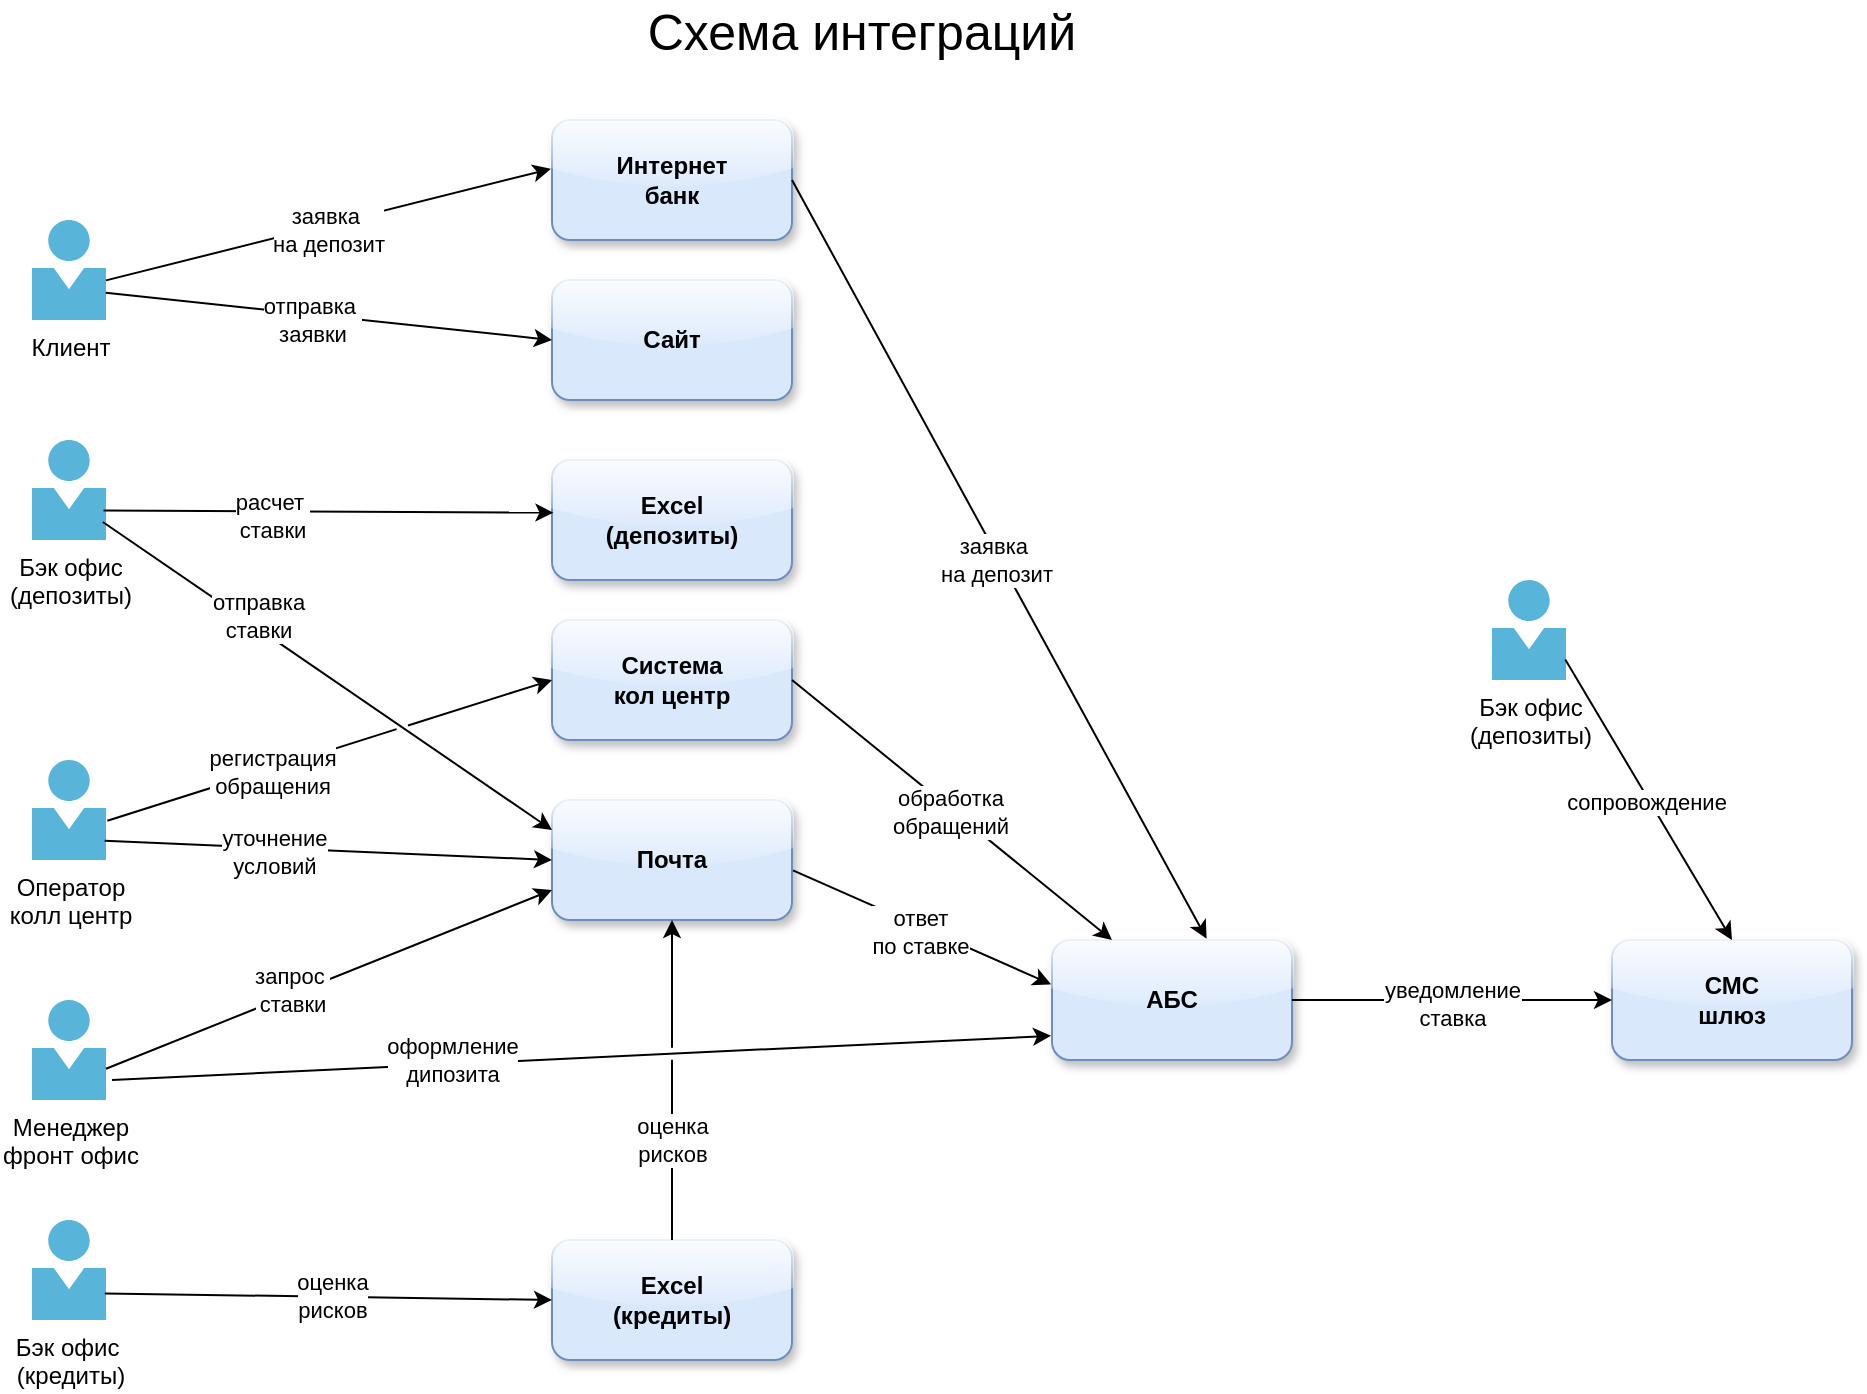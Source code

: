 <mxfile version="27.0.9">
  <diagram name="Страница — 1" id="SAPUwV6js8_9xhBfGVLV">
    <mxGraphModel dx="1426" dy="2010" grid="1" gridSize="10" guides="1" tooltips="1" connect="1" arrows="1" fold="1" page="1" pageScale="1" pageWidth="827" pageHeight="1169" math="0" shadow="0">
      <root>
        <mxCell id="0" />
        <mxCell id="1" parent="0" />
        <mxCell id="8m5L8EQ1R43HJl12Fjjr-10" value="Клиент" style="image;sketch=0;aspect=fixed;html=1;points=[];align=center;fontSize=12;image=img/lib/mscae/Person.svg;" vertex="1" parent="1">
          <mxGeometry x="80" y="60" width="37" height="50" as="geometry" />
        </mxCell>
        <mxCell id="8m5L8EQ1R43HJl12Fjjr-11" value="Оператор&lt;div&gt;колл центр&lt;/div&gt;" style="image;sketch=0;aspect=fixed;html=1;points=[];align=center;fontSize=12;image=img/lib/mscae/Person.svg;" vertex="1" parent="1">
          <mxGeometry x="80" y="330" width="37" height="50" as="geometry" />
        </mxCell>
        <mxCell id="8m5L8EQ1R43HJl12Fjjr-12" value="Менеджер&lt;div&gt;фронт офис&lt;/div&gt;&lt;div&gt;&lt;br&gt;&lt;/div&gt;" style="image;sketch=0;aspect=fixed;html=1;points=[];align=center;fontSize=12;image=img/lib/mscae/Person.svg;" vertex="1" parent="1">
          <mxGeometry x="80" y="450" width="37" height="50" as="geometry" />
        </mxCell>
        <mxCell id="8m5L8EQ1R43HJl12Fjjr-13" value="Бэк офис&lt;div&gt;(депозиты)&lt;/div&gt;" style="image;sketch=0;aspect=fixed;html=1;points=[];align=center;fontSize=12;image=img/lib/mscae/Person.svg;" vertex="1" parent="1">
          <mxGeometry x="80" y="170" width="37" height="50" as="geometry" />
        </mxCell>
        <mxCell id="8m5L8EQ1R43HJl12Fjjr-14" value="Бэк офис&amp;nbsp;&lt;div&gt;(кредиты)&lt;/div&gt;" style="image;sketch=0;aspect=fixed;html=1;points=[];align=center;fontSize=12;image=img/lib/mscae/Person.svg;" vertex="1" parent="1">
          <mxGeometry x="80" y="560" width="37" height="50" as="geometry" />
        </mxCell>
        <mxCell id="8m5L8EQ1R43HJl12Fjjr-15" value="Интернет&lt;div&gt;банк&lt;/div&gt;" style="rounded=1;whiteSpace=wrap;html=1;fillColor=#dae8fc;strokeColor=#6c8ebf;shadow=1;glass=1;fontStyle=1" vertex="1" parent="1">
          <mxGeometry x="340" y="10" width="120" height="60" as="geometry" />
        </mxCell>
        <mxCell id="8m5L8EQ1R43HJl12Fjjr-17" value="Сайт" style="rounded=1;whiteSpace=wrap;html=1;fillColor=#dae8fc;strokeColor=#6c8ebf;shadow=1;glass=1;fontStyle=1" vertex="1" parent="1">
          <mxGeometry x="340" y="90" width="120" height="60" as="geometry" />
        </mxCell>
        <mxCell id="8m5L8EQ1R43HJl12Fjjr-21" value="" style="endArrow=classic;html=1;rounded=0;exitX=1;exitY=0.604;exitDx=0;exitDy=0;exitPerimeter=0;entryX=-0.005;entryY=0.407;entryDx=0;entryDy=0;entryPerimeter=0;" edge="1" parent="1" source="8m5L8EQ1R43HJl12Fjjr-10" target="8m5L8EQ1R43HJl12Fjjr-15">
          <mxGeometry width="50" height="50" relative="1" as="geometry">
            <mxPoint x="420" y="150" as="sourcePoint" />
            <mxPoint x="470" y="100" as="targetPoint" />
          </mxGeometry>
        </mxCell>
        <mxCell id="8m5L8EQ1R43HJl12Fjjr-24" value="заявка&amp;nbsp;&lt;div&gt;на депозит&lt;/div&gt;" style="edgeLabel;html=1;align=center;verticalAlign=middle;resizable=0;points=[];" vertex="1" connectable="0" parent="8m5L8EQ1R43HJl12Fjjr-21">
          <mxGeometry x="-0.004" y="-2" relative="1" as="geometry">
            <mxPoint as="offset" />
          </mxGeometry>
        </mxCell>
        <mxCell id="8m5L8EQ1R43HJl12Fjjr-22" value="" style="endArrow=classic;html=1;rounded=0;exitX=0.997;exitY=0.728;exitDx=0;exitDy=0;exitPerimeter=0;entryX=0;entryY=0.5;entryDx=0;entryDy=0;" edge="1" parent="1" source="8m5L8EQ1R43HJl12Fjjr-10" target="8m5L8EQ1R43HJl12Fjjr-17">
          <mxGeometry width="50" height="50" relative="1" as="geometry">
            <mxPoint x="220" y="115" as="sourcePoint" />
            <mxPoint x="431" y="70" as="targetPoint" />
          </mxGeometry>
        </mxCell>
        <mxCell id="8m5L8EQ1R43HJl12Fjjr-25" value="отправка&amp;nbsp;&lt;div&gt;заявки&lt;/div&gt;" style="edgeLabel;html=1;align=center;verticalAlign=middle;resizable=0;points=[];" vertex="1" connectable="0" parent="8m5L8EQ1R43HJl12Fjjr-22">
          <mxGeometry x="-0.01" y="-2" relative="1" as="geometry">
            <mxPoint x="-7" as="offset" />
          </mxGeometry>
        </mxCell>
        <mxCell id="8m5L8EQ1R43HJl12Fjjr-26" value="АБС" style="rounded=1;whiteSpace=wrap;html=1;fillColor=#dae8fc;strokeColor=#6c8ebf;shadow=1;glass=1;fontStyle=1" vertex="1" parent="1">
          <mxGeometry x="590" y="420" width="120" height="60" as="geometry" />
        </mxCell>
        <mxCell id="8m5L8EQ1R43HJl12Fjjr-27" value="" style="endArrow=classic;html=1;rounded=0;exitX=1;exitY=0.5;exitDx=0;exitDy=0;entryX=0.644;entryY=-0.011;entryDx=0;entryDy=0;entryPerimeter=0;" edge="1" parent="1" source="8m5L8EQ1R43HJl12Fjjr-15" target="8m5L8EQ1R43HJl12Fjjr-26">
          <mxGeometry width="50" height="50" relative="1" as="geometry">
            <mxPoint x="300" y="95" as="sourcePoint" />
            <mxPoint x="511" y="50" as="targetPoint" />
          </mxGeometry>
        </mxCell>
        <mxCell id="8m5L8EQ1R43HJl12Fjjr-28" value="заявка&amp;nbsp;&lt;div&gt;на депозит&lt;/div&gt;" style="edgeLabel;html=1;align=center;verticalAlign=middle;resizable=0;points=[];" vertex="1" connectable="0" parent="8m5L8EQ1R43HJl12Fjjr-27">
          <mxGeometry x="-0.004" y="-2" relative="1" as="geometry">
            <mxPoint as="offset" />
          </mxGeometry>
        </mxCell>
        <mxCell id="8m5L8EQ1R43HJl12Fjjr-29" value="Почта" style="rounded=1;whiteSpace=wrap;html=1;fillColor=#dae8fc;strokeColor=#6c8ebf;shadow=1;glass=1;fontStyle=1" vertex="1" parent="1">
          <mxGeometry x="340" y="350" width="120" height="60" as="geometry" />
        </mxCell>
        <mxCell id="8m5L8EQ1R43HJl12Fjjr-30" value="Excel&lt;div&gt;(депозиты)&lt;/div&gt;" style="rounded=1;whiteSpace=wrap;html=1;fillColor=#dae8fc;strokeColor=#6c8ebf;shadow=1;glass=1;fontStyle=1" vertex="1" parent="1">
          <mxGeometry x="340" y="180" width="120" height="60" as="geometry" />
        </mxCell>
        <mxCell id="8m5L8EQ1R43HJl12Fjjr-31" value="" style="endArrow=classic;html=1;rounded=0;exitX=0.967;exitY=0.704;exitDx=0;exitDy=0;exitPerimeter=0;entryX=0.006;entryY=0.439;entryDx=0;entryDy=0;entryPerimeter=0;" edge="1" parent="1" source="8m5L8EQ1R43HJl12Fjjr-13" target="8m5L8EQ1R43HJl12Fjjr-30">
          <mxGeometry width="50" height="50" relative="1" as="geometry">
            <mxPoint x="125.223" y="220.45" as="sourcePoint" />
            <mxPoint x="339" y="220.0" as="targetPoint" />
          </mxGeometry>
        </mxCell>
        <mxCell id="8m5L8EQ1R43HJl12Fjjr-32" value="расчет&amp;nbsp;&lt;div&gt;ставки&lt;/div&gt;" style="edgeLabel;html=1;align=center;verticalAlign=middle;resizable=0;points=[];" vertex="1" connectable="0" parent="8m5L8EQ1R43HJl12Fjjr-31">
          <mxGeometry x="-0.004" y="-2" relative="1" as="geometry">
            <mxPoint x="-28" as="offset" />
          </mxGeometry>
        </mxCell>
        <mxCell id="8m5L8EQ1R43HJl12Fjjr-33" value="Система&lt;div&gt;кол центр&lt;/div&gt;" style="rounded=1;whiteSpace=wrap;html=1;fillColor=#dae8fc;strokeColor=#6c8ebf;shadow=1;glass=1;fontStyle=1" vertex="1" parent="1">
          <mxGeometry x="340" y="260" width="120" height="60" as="geometry" />
        </mxCell>
        <mxCell id="8m5L8EQ1R43HJl12Fjjr-34" value="СМС&lt;div&gt;шлюз&lt;/div&gt;" style="rounded=1;whiteSpace=wrap;html=1;fillColor=#dae8fc;strokeColor=#6c8ebf;shadow=1;glass=1;fontStyle=1" vertex="1" parent="1">
          <mxGeometry x="870" y="420" width="120" height="60" as="geometry" />
        </mxCell>
        <mxCell id="8m5L8EQ1R43HJl12Fjjr-35" value="Бэк офис&lt;div&gt;(депозиты)&lt;/div&gt;" style="image;sketch=0;aspect=fixed;html=1;points=[];align=center;fontSize=12;image=img/lib/mscae/Person.svg;" vertex="1" parent="1">
          <mxGeometry x="810" y="240" width="37" height="50" as="geometry" />
        </mxCell>
        <mxCell id="8m5L8EQ1R43HJl12Fjjr-36" value="" style="endArrow=classic;html=1;rounded=0;entryX=0.5;entryY=0;entryDx=0;entryDy=0;exitX=0.99;exitY=0.794;exitDx=0;exitDy=0;exitPerimeter=0;" edge="1" parent="1" source="8m5L8EQ1R43HJl12Fjjr-35" target="8m5L8EQ1R43HJl12Fjjr-34">
          <mxGeometry width="50" height="50" relative="1" as="geometry">
            <mxPoint x="1010" y="400" as="sourcePoint" />
            <mxPoint x="794" y="321" as="targetPoint" />
          </mxGeometry>
        </mxCell>
        <mxCell id="8m5L8EQ1R43HJl12Fjjr-37" value="сопровождение" style="edgeLabel;html=1;align=center;verticalAlign=middle;resizable=0;points=[];" vertex="1" connectable="0" parent="8m5L8EQ1R43HJl12Fjjr-36">
          <mxGeometry x="-0.004" y="-2" relative="1" as="geometry">
            <mxPoint as="offset" />
          </mxGeometry>
        </mxCell>
        <mxCell id="8m5L8EQ1R43HJl12Fjjr-38" value="" style="endArrow=classic;html=1;rounded=0;exitX=1;exitY=0.5;exitDx=0;exitDy=0;entryX=0;entryY=0.5;entryDx=0;entryDy=0;" edge="1" parent="1" source="8m5L8EQ1R43HJl12Fjjr-26" target="8m5L8EQ1R43HJl12Fjjr-34">
          <mxGeometry width="50" height="50" relative="1" as="geometry">
            <mxPoint x="640" y="410" as="sourcePoint" />
            <mxPoint x="844" y="571" as="targetPoint" />
          </mxGeometry>
        </mxCell>
        <mxCell id="8m5L8EQ1R43HJl12Fjjr-39" value="уведомление&lt;div&gt;ставка&lt;/div&gt;" style="edgeLabel;html=1;align=center;verticalAlign=middle;resizable=0;points=[];" vertex="1" connectable="0" parent="8m5L8EQ1R43HJl12Fjjr-38">
          <mxGeometry x="-0.004" y="-2" relative="1" as="geometry">
            <mxPoint as="offset" />
          </mxGeometry>
        </mxCell>
        <mxCell id="8m5L8EQ1R43HJl12Fjjr-41" value="" style="endArrow=classic;html=1;rounded=0;exitX=0.957;exitY=0.82;exitDx=0;exitDy=0;exitPerimeter=0;entryX=0;entryY=0.25;entryDx=0;entryDy=0;" edge="1" parent="1" source="8m5L8EQ1R43HJl12Fjjr-13" target="8m5L8EQ1R43HJl12Fjjr-29">
          <mxGeometry width="50" height="50" relative="1" as="geometry">
            <mxPoint x="160" y="220.45" as="sourcePoint" />
            <mxPoint x="373.777" y="220" as="targetPoint" />
          </mxGeometry>
        </mxCell>
        <mxCell id="8m5L8EQ1R43HJl12Fjjr-42" value="отправка&lt;div&gt;ставки&lt;/div&gt;" style="edgeLabel;html=1;align=center;verticalAlign=middle;resizable=0;points=[];" vertex="1" connectable="0" parent="8m5L8EQ1R43HJl12Fjjr-41">
          <mxGeometry x="-0.004" y="-2" relative="1" as="geometry">
            <mxPoint x="-33" y="-32" as="offset" />
          </mxGeometry>
        </mxCell>
        <mxCell id="8m5L8EQ1R43HJl12Fjjr-44" value="" style="endArrow=classic;html=1;rounded=0;exitX=1.018;exitY=0.607;exitDx=0;exitDy=0;exitPerimeter=0;entryX=0;entryY=0.5;entryDx=0;entryDy=0;jumpStyle=gap;" edge="1" parent="1" source="8m5L8EQ1R43HJl12Fjjr-11" target="8m5L8EQ1R43HJl12Fjjr-33">
          <mxGeometry width="50" height="50" relative="1" as="geometry">
            <mxPoint x="270" y="330" as="sourcePoint" />
            <mxPoint x="489" y="490" as="targetPoint" />
          </mxGeometry>
        </mxCell>
        <mxCell id="8m5L8EQ1R43HJl12Fjjr-45" value="регистрация&lt;div&gt;обращения&lt;/div&gt;" style="edgeLabel;html=1;align=center;verticalAlign=middle;resizable=0;points=[];" vertex="1" connectable="0" parent="8m5L8EQ1R43HJl12Fjjr-44">
          <mxGeometry x="-0.004" y="-2" relative="1" as="geometry">
            <mxPoint x="-29" y="8" as="offset" />
          </mxGeometry>
        </mxCell>
        <mxCell id="8m5L8EQ1R43HJl12Fjjr-46" value="" style="endArrow=classic;html=1;rounded=0;exitX=0.982;exitY=0.807;exitDx=0;exitDy=0;exitPerimeter=0;entryX=0;entryY=0.5;entryDx=0;entryDy=0;jumpStyle=gap;" edge="1" parent="1" source="8m5L8EQ1R43HJl12Fjjr-11" target="8m5L8EQ1R43HJl12Fjjr-29">
          <mxGeometry width="50" height="50" relative="1" as="geometry">
            <mxPoint x="240" y="430" as="sourcePoint" />
            <mxPoint x="462" y="360" as="targetPoint" />
          </mxGeometry>
        </mxCell>
        <mxCell id="8m5L8EQ1R43HJl12Fjjr-47" value="уточнение&lt;div&gt;условий&lt;/div&gt;" style="edgeLabel;html=1;align=center;verticalAlign=middle;resizable=0;points=[];" vertex="1" connectable="0" parent="8m5L8EQ1R43HJl12Fjjr-46">
          <mxGeometry x="-0.004" y="-2" relative="1" as="geometry">
            <mxPoint x="-27" y="-1" as="offset" />
          </mxGeometry>
        </mxCell>
        <mxCell id="8m5L8EQ1R43HJl12Fjjr-48" value="" style="endArrow=classic;html=1;rounded=0;exitX=1;exitY=0.687;exitDx=0;exitDy=0;exitPerimeter=0;entryX=0;entryY=0.75;entryDx=0;entryDy=0;jumpStyle=gap;" edge="1" parent="1" source="8m5L8EQ1R43HJl12Fjjr-12" target="8m5L8EQ1R43HJl12Fjjr-29">
          <mxGeometry width="50" height="50" relative="1" as="geometry">
            <mxPoint x="270" y="390" as="sourcePoint" />
            <mxPoint x="493" y="408" as="targetPoint" />
          </mxGeometry>
        </mxCell>
        <mxCell id="8m5L8EQ1R43HJl12Fjjr-49" value="запрос&amp;nbsp;&lt;div&gt;ставки&lt;/div&gt;" style="edgeLabel;html=1;align=center;verticalAlign=middle;resizable=0;points=[];" vertex="1" connectable="0" parent="8m5L8EQ1R43HJl12Fjjr-48">
          <mxGeometry x="-0.004" y="-2" relative="1" as="geometry">
            <mxPoint x="-19" y="3" as="offset" />
          </mxGeometry>
        </mxCell>
        <mxCell id="8m5L8EQ1R43HJl12Fjjr-50" value="" style="endArrow=classic;html=1;rounded=0;exitX=1.081;exitY=0.8;exitDx=0;exitDy=0;exitPerimeter=0;entryX=-0.004;entryY=0.799;entryDx=0;entryDy=0;jumpStyle=gap;entryPerimeter=0;" edge="1" parent="1" source="8m5L8EQ1R43HJl12Fjjr-12" target="8m5L8EQ1R43HJl12Fjjr-26">
          <mxGeometry width="50" height="50" relative="1" as="geometry">
            <mxPoint x="260" y="529" as="sourcePoint" />
            <mxPoint x="483" y="430" as="targetPoint" />
          </mxGeometry>
        </mxCell>
        <mxCell id="8m5L8EQ1R43HJl12Fjjr-51" value="оформление&lt;div&gt;дипозита&lt;/div&gt;" style="edgeLabel;html=1;align=center;verticalAlign=middle;resizable=0;points=[];" vertex="1" connectable="0" parent="8m5L8EQ1R43HJl12Fjjr-50">
          <mxGeometry x="-0.004" y="-2" relative="1" as="geometry">
            <mxPoint x="-64" y="-1" as="offset" />
          </mxGeometry>
        </mxCell>
        <mxCell id="8m5L8EQ1R43HJl12Fjjr-52" value="" style="endArrow=classic;html=1;rounded=0;exitX=1;exitY=0.5;exitDx=0;exitDy=0;entryX=0.25;entryY=0;entryDx=0;entryDy=0;" edge="1" parent="1" source="8m5L8EQ1R43HJl12Fjjr-33" target="8m5L8EQ1R43HJl12Fjjr-26">
          <mxGeometry width="50" height="50" relative="1" as="geometry">
            <mxPoint x="590" y="320" as="sourcePoint" />
            <mxPoint x="774" y="701" as="targetPoint" />
          </mxGeometry>
        </mxCell>
        <mxCell id="8m5L8EQ1R43HJl12Fjjr-53" value="обработка&lt;div&gt;обращений&lt;/div&gt;" style="edgeLabel;html=1;align=center;verticalAlign=middle;resizable=0;points=[];" vertex="1" connectable="0" parent="8m5L8EQ1R43HJl12Fjjr-52">
          <mxGeometry x="-0.004" y="-2" relative="1" as="geometry">
            <mxPoint as="offset" />
          </mxGeometry>
        </mxCell>
        <mxCell id="8m5L8EQ1R43HJl12Fjjr-54" value="" style="endArrow=classic;html=1;rounded=0;exitX=1.004;exitY=0.587;exitDx=0;exitDy=0;entryX=-0.004;entryY=0.369;entryDx=0;entryDy=0;exitPerimeter=0;entryPerimeter=0;" edge="1" parent="1" source="8m5L8EQ1R43HJl12Fjjr-29" target="8m5L8EQ1R43HJl12Fjjr-26">
          <mxGeometry width="50" height="50" relative="1" as="geometry">
            <mxPoint x="590" y="390" as="sourcePoint" />
            <mxPoint x="750" y="520" as="targetPoint" />
          </mxGeometry>
        </mxCell>
        <mxCell id="8m5L8EQ1R43HJl12Fjjr-55" value="ответ&lt;div&gt;по ставке&lt;/div&gt;" style="edgeLabel;html=1;align=center;verticalAlign=middle;resizable=0;points=[];" vertex="1" connectable="0" parent="8m5L8EQ1R43HJl12Fjjr-54">
          <mxGeometry x="-0.004" y="-2" relative="1" as="geometry">
            <mxPoint as="offset" />
          </mxGeometry>
        </mxCell>
        <mxCell id="8m5L8EQ1R43HJl12Fjjr-56" value="Excel&lt;div&gt;(кредиты)&lt;/div&gt;" style="rounded=1;whiteSpace=wrap;html=1;fillColor=#dae8fc;strokeColor=#6c8ebf;shadow=1;glass=1;fontStyle=1" vertex="1" parent="1">
          <mxGeometry x="340" y="570" width="120" height="60" as="geometry" />
        </mxCell>
        <mxCell id="8m5L8EQ1R43HJl12Fjjr-57" value="" style="endArrow=classic;html=1;rounded=0;jumpStyle=gap;entryX=0;entryY=0.5;entryDx=0;entryDy=0;exitX=0.985;exitY=0.734;exitDx=0;exitDy=0;exitPerimeter=0;" edge="1" parent="1" source="8m5L8EQ1R43HJl12Fjjr-14" target="8m5L8EQ1R43HJl12Fjjr-56">
          <mxGeometry width="50" height="50" relative="1" as="geometry">
            <mxPoint x="200" y="610" as="sourcePoint" />
            <mxPoint x="340" y="585" as="targetPoint" />
          </mxGeometry>
        </mxCell>
        <mxCell id="8m5L8EQ1R43HJl12Fjjr-58" value="оценка&lt;div&gt;рисков&lt;/div&gt;" style="edgeLabel;html=1;align=center;verticalAlign=middle;resizable=0;points=[];" vertex="1" connectable="0" parent="8m5L8EQ1R43HJl12Fjjr-57">
          <mxGeometry x="-0.004" y="-2" relative="1" as="geometry">
            <mxPoint x="2" y="-3" as="offset" />
          </mxGeometry>
        </mxCell>
        <mxCell id="8m5L8EQ1R43HJl12Fjjr-59" value="" style="endArrow=classic;html=1;rounded=0;jumpStyle=gap;entryX=0.5;entryY=1;entryDx=0;entryDy=0;exitX=0.5;exitY=0;exitDx=0;exitDy=0;" edge="1" parent="1" source="8m5L8EQ1R43HJl12Fjjr-56" target="8m5L8EQ1R43HJl12Fjjr-29">
          <mxGeometry width="50" height="50" relative="1" as="geometry">
            <mxPoint x="300" y="627" as="sourcePoint" />
            <mxPoint x="524" y="590" as="targetPoint" />
          </mxGeometry>
        </mxCell>
        <mxCell id="8m5L8EQ1R43HJl12Fjjr-60" value="оценка&lt;div&gt;рисков&lt;/div&gt;" style="edgeLabel;html=1;align=center;verticalAlign=middle;resizable=0;points=[];" vertex="1" connectable="0" parent="8m5L8EQ1R43HJl12Fjjr-59">
          <mxGeometry x="-0.004" y="-2" relative="1" as="geometry">
            <mxPoint x="-2" y="29" as="offset" />
          </mxGeometry>
        </mxCell>
        <mxCell id="8m5L8EQ1R43HJl12Fjjr-61" value="&lt;font style=&quot;font-size: 25px;&quot;&gt;Схема интеграций&lt;/font&gt;" style="text;html=1;align=center;verticalAlign=middle;whiteSpace=wrap;rounded=0;" vertex="1" parent="1">
          <mxGeometry x="240" y="-50" width="510" height="30" as="geometry" />
        </mxCell>
      </root>
    </mxGraphModel>
  </diagram>
</mxfile>
